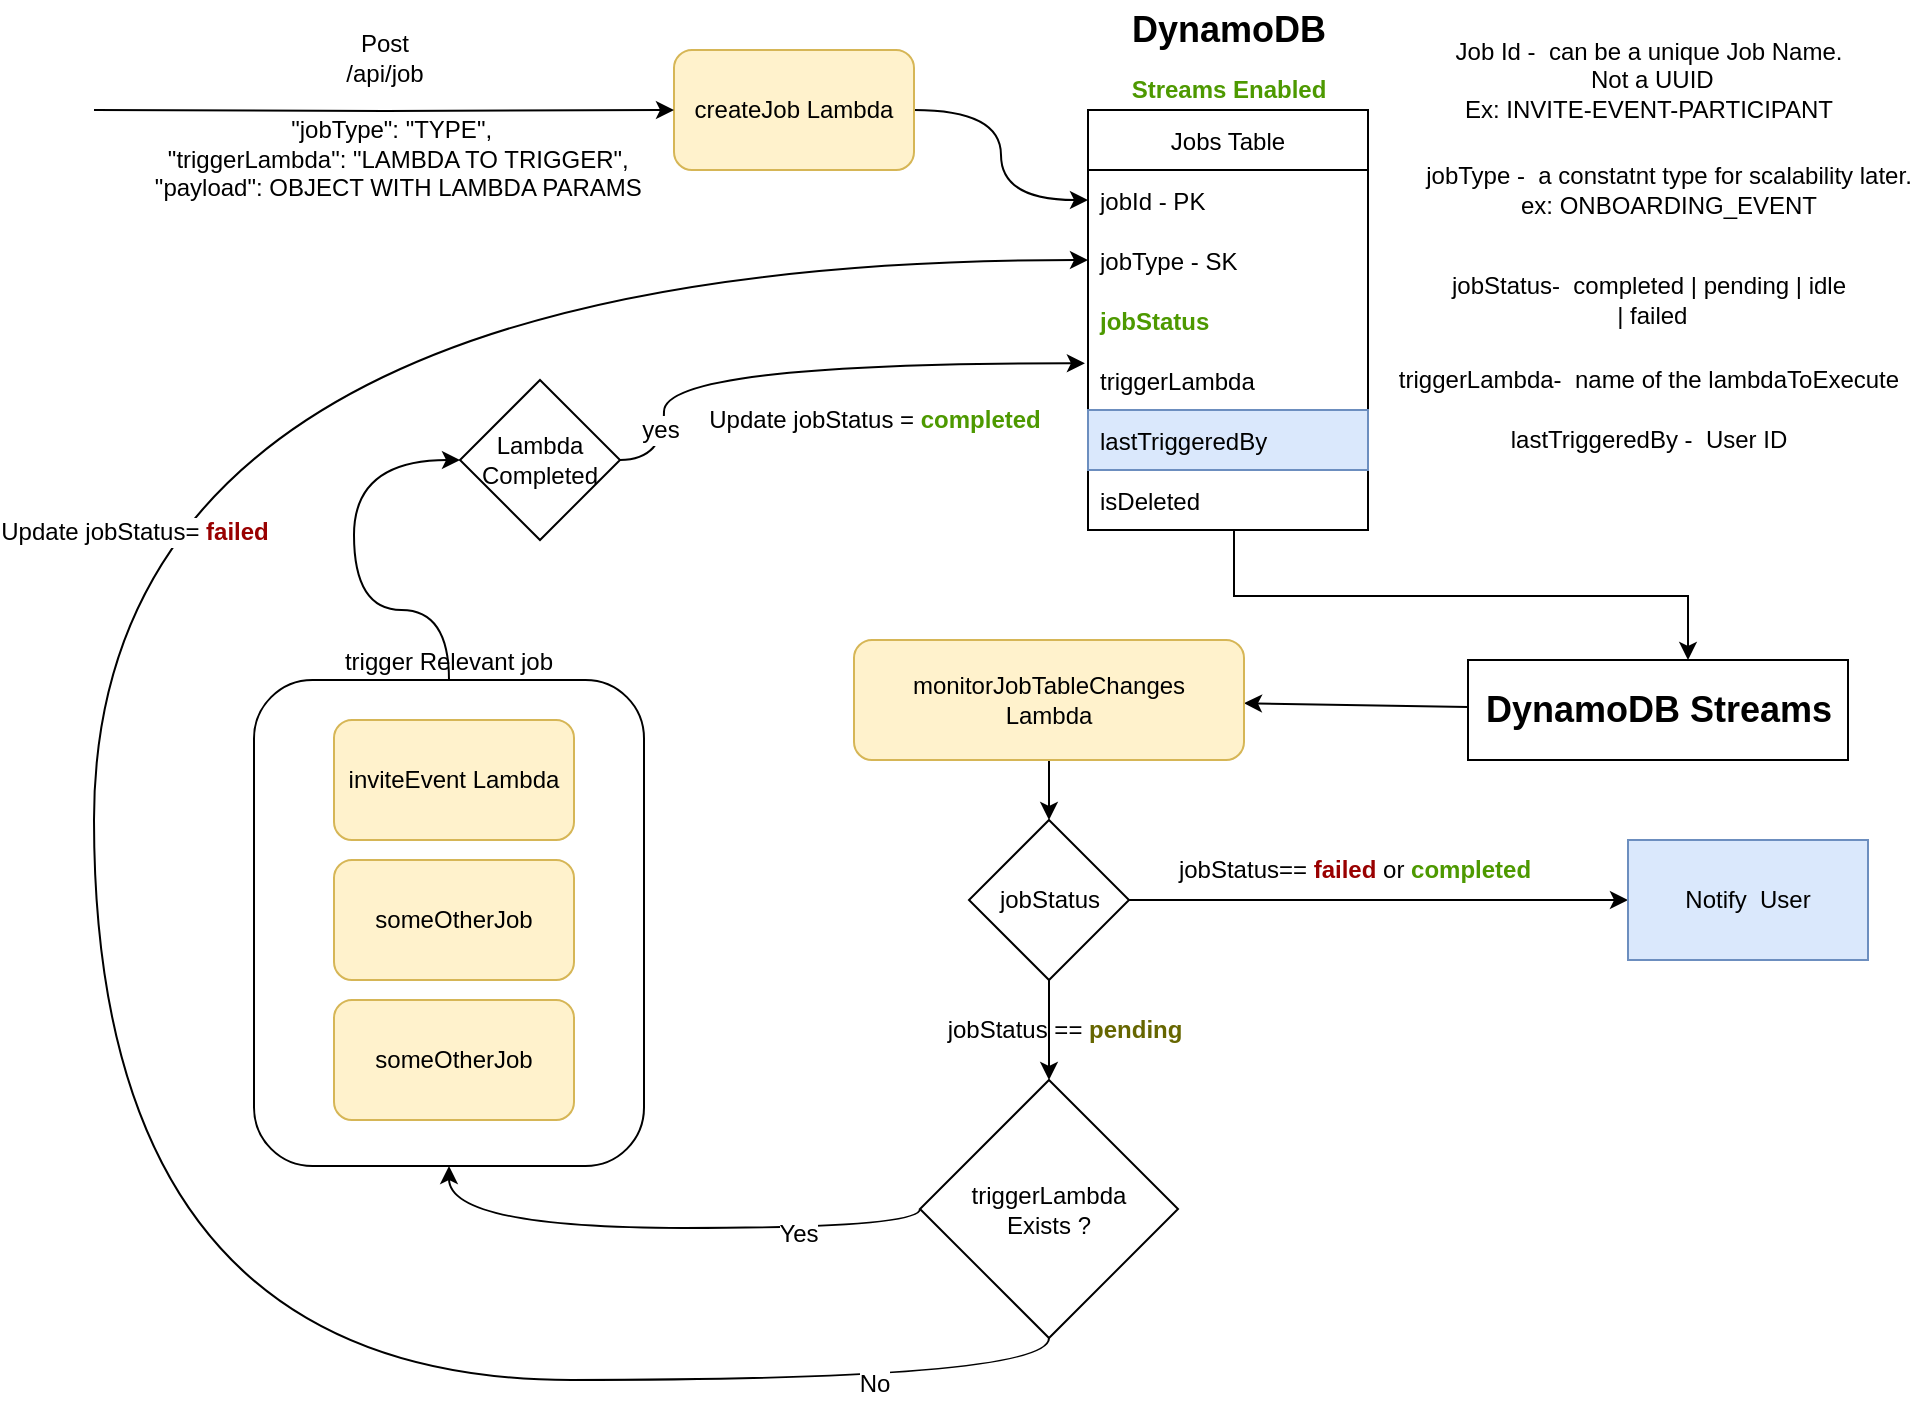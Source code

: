 <mxfile version="17.1.3" type="github">
  <diagram id="C5RBs43oDa-KdzZeNtuy" name="Page-1">
    <mxGraphModel dx="2324" dy="821" grid="1" gridSize="10" guides="1" tooltips="1" connect="1" arrows="1" fold="1" page="1" pageScale="1" pageWidth="827" pageHeight="1169" math="0" shadow="0">
      <root>
        <mxCell id="WIyWlLk6GJQsqaUBKTNV-0" />
        <mxCell id="WIyWlLk6GJQsqaUBKTNV-1" parent="WIyWlLk6GJQsqaUBKTNV-0" />
        <mxCell id="4k0nX1ey7aPG4yUnOb5Q-0" value="&lt;b&gt;&lt;font color=&quot;#4D9900&quot;&gt;Streams Enabled&lt;/font&gt;&lt;/b&gt;" style="text;html=1;align=center;verticalAlign=middle;resizable=0;points=[];autosize=1;strokeColor=none;fillColor=none;" parent="WIyWlLk6GJQsqaUBKTNV-1" vertex="1">
          <mxGeometry x="342" y="65" width="110" height="20" as="geometry" />
        </mxCell>
        <mxCell id="4k0nX1ey7aPG4yUnOb5Q-1" value="Jobs Table" style="swimlane;fontStyle=0;childLayout=stackLayout;horizontal=1;startSize=30;horizontalStack=0;resizeParent=1;resizeParentMax=0;resizeLast=0;collapsible=1;marginBottom=0;" parent="WIyWlLk6GJQsqaUBKTNV-1" vertex="1">
          <mxGeometry x="327" y="85" width="140" height="210" as="geometry" />
        </mxCell>
        <mxCell id="4k0nX1ey7aPG4yUnOb5Q-2" value="jobId - PK" style="text;strokeColor=none;fillColor=none;align=left;verticalAlign=middle;spacingLeft=4;spacingRight=4;overflow=hidden;points=[[0,0.5],[1,0.5]];portConstraint=eastwest;rotatable=0;" parent="4k0nX1ey7aPG4yUnOb5Q-1" vertex="1">
          <mxGeometry y="30" width="140" height="30" as="geometry" />
        </mxCell>
        <mxCell id="4k0nX1ey7aPG4yUnOb5Q-15" value="jobType - SK" style="text;strokeColor=none;fillColor=none;align=left;verticalAlign=middle;spacingLeft=4;spacingRight=4;overflow=hidden;points=[[0,0.5],[1,0.5]];portConstraint=eastwest;rotatable=0;" parent="4k0nX1ey7aPG4yUnOb5Q-1" vertex="1">
          <mxGeometry y="60" width="140" height="30" as="geometry" />
        </mxCell>
        <mxCell id="4k0nX1ey7aPG4yUnOb5Q-16" value="jobStatus" style="text;strokeColor=none;fillColor=none;align=left;verticalAlign=middle;spacingLeft=4;spacingRight=4;overflow=hidden;points=[[0,0.5],[1,0.5]];portConstraint=eastwest;rotatable=0;fontColor=#4D9900;fontStyle=1" parent="4k0nX1ey7aPG4yUnOb5Q-1" vertex="1">
          <mxGeometry y="90" width="140" height="30" as="geometry" />
        </mxCell>
        <mxCell id="4k0nX1ey7aPG4yUnOb5Q-31" value="triggerLambda" style="text;strokeColor=none;fillColor=none;align=left;verticalAlign=middle;spacingLeft=4;spacingRight=4;overflow=hidden;points=[[0,0.5],[1,0.5]];portConstraint=eastwest;rotatable=0;" parent="4k0nX1ey7aPG4yUnOb5Q-1" vertex="1">
          <mxGeometry y="120" width="140" height="30" as="geometry" />
        </mxCell>
        <mxCell id="4k0nX1ey7aPG4yUnOb5Q-69" value="lastTriggeredBy" style="text;strokeColor=#6c8ebf;fillColor=#dae8fc;align=left;verticalAlign=middle;spacingLeft=4;spacingRight=4;overflow=hidden;points=[[0,0.5],[1,0.5]];portConstraint=eastwest;rotatable=0;" parent="4k0nX1ey7aPG4yUnOb5Q-1" vertex="1">
          <mxGeometry y="150" width="140" height="30" as="geometry" />
        </mxCell>
        <mxCell id="4k0nX1ey7aPG4yUnOb5Q-27" value="isDeleted" style="text;strokeColor=none;fillColor=none;align=left;verticalAlign=middle;spacingLeft=4;spacingRight=4;overflow=hidden;points=[[0,0.5],[1,0.5]];portConstraint=eastwest;rotatable=0;" parent="4k0nX1ey7aPG4yUnOb5Q-1" vertex="1">
          <mxGeometry y="180" width="140" height="30" as="geometry" />
        </mxCell>
        <mxCell id="4k0nX1ey7aPG4yUnOb5Q-7" value="DynamoDB" style="text;html=1;align=center;verticalAlign=middle;resizable=0;points=[];autosize=1;strokeColor=none;fillColor=none;fontSize=18;fontStyle=1" parent="WIyWlLk6GJQsqaUBKTNV-1" vertex="1">
          <mxGeometry x="342" y="30" width="110" height="30" as="geometry" />
        </mxCell>
        <mxCell id="4k0nX1ey7aPG4yUnOb5Q-8" value="&lt;h1 class=&quot;topictitle&quot; id=&quot;Streams&quot; style=&quot;font-size: 18px;&quot;&gt;DynamoDB Streams&lt;/h1&gt;" style="text;html=1;align=center;verticalAlign=middle;resizable=0;points=[];autosize=1;strokeColor=default;fillColor=none;fontSize=18;" parent="WIyWlLk6GJQsqaUBKTNV-1" vertex="1">
          <mxGeometry x="517" y="360" width="190" height="50" as="geometry" />
        </mxCell>
        <mxCell id="4k0nX1ey7aPG4yUnOb5Q-19" value="" style="edgeStyle=orthogonalEdgeStyle;rounded=0;orthogonalLoop=1;jettySize=auto;html=1;fontSize=12;entryX=0;entryY=0.5;entryDx=0;entryDy=0;curved=1;" parent="WIyWlLk6GJQsqaUBKTNV-1" source="4k0nX1ey7aPG4yUnOb5Q-11" target="4k0nX1ey7aPG4yUnOb5Q-2" edge="1">
          <mxGeometry relative="1" as="geometry">
            <mxPoint x="320" y="125" as="targetPoint" />
          </mxGeometry>
        </mxCell>
        <mxCell id="4k0nX1ey7aPG4yUnOb5Q-11" value="createJob Lambda" style="rounded=1;whiteSpace=wrap;html=1;fontSize=12;fillColor=#fff2cc;strokeColor=#d6b656;" parent="WIyWlLk6GJQsqaUBKTNV-1" vertex="1">
          <mxGeometry x="120" y="55" width="120" height="60" as="geometry" />
        </mxCell>
        <mxCell id="4k0nX1ey7aPG4yUnOb5Q-12" value="&lt;div&gt;Job Id -&amp;nbsp; can be a unique Job Name.&lt;/div&gt;&lt;div&gt;&amp;nbsp;Not a UUID&lt;/div&gt;&lt;div&gt;Ex: INVITE-EVENT-PARTICIPANT&lt;br&gt;&lt;/div&gt;" style="text;html=1;align=center;verticalAlign=middle;resizable=0;points=[];autosize=1;strokeColor=none;fillColor=none;fontSize=12;" parent="WIyWlLk6GJQsqaUBKTNV-1" vertex="1">
          <mxGeometry x="502" y="45" width="210" height="50" as="geometry" />
        </mxCell>
        <mxCell id="4k0nX1ey7aPG4yUnOb5Q-13" value="&lt;div&gt;jobStatus-&amp;nbsp; completed | pending | idle&lt;br&gt;&lt;/div&gt;&amp;nbsp;| failed" style="text;html=1;align=center;verticalAlign=middle;resizable=0;points=[];autosize=1;strokeColor=none;fillColor=none;fontSize=12;" parent="WIyWlLk6GJQsqaUBKTNV-1" vertex="1">
          <mxGeometry x="497" y="165" width="220" height="30" as="geometry" />
        </mxCell>
        <mxCell id="4k0nX1ey7aPG4yUnOb5Q-17" value="&lt;div&gt;jobType -&amp;nbsp; a constatnt type for scalability later.&lt;/div&gt;&lt;div&gt;ex: ONBOARDING_EVENT &lt;br&gt;&lt;/div&gt;" style="text;html=1;align=center;verticalAlign=middle;resizable=0;points=[];autosize=1;strokeColor=none;fillColor=none;fontSize=12;" parent="WIyWlLk6GJQsqaUBKTNV-1" vertex="1">
          <mxGeometry x="487" y="110" width="260" height="30" as="geometry" />
        </mxCell>
        <mxCell id="4k0nX1ey7aPG4yUnOb5Q-26" value="" style="endArrow=classic;html=1;rounded=0;fontSize=12;exitX=0.25;exitY=1;exitDx=0;exitDy=0;entryX=0.579;entryY=0;entryDx=0;entryDy=0;entryPerimeter=0;edgeStyle=orthogonalEdgeStyle;" parent="WIyWlLk6GJQsqaUBKTNV-1" source="4k0nX1ey7aPG4yUnOb5Q-1" target="4k0nX1ey7aPG4yUnOb5Q-8" edge="1">
          <mxGeometry width="50" height="50" relative="1" as="geometry">
            <mxPoint x="397" y="340" as="sourcePoint" />
            <mxPoint x="447" y="290" as="targetPoint" />
            <Array as="points">
              <mxPoint x="400" y="295" />
              <mxPoint x="400" y="328" />
              <mxPoint x="627" y="328" />
            </Array>
          </mxGeometry>
        </mxCell>
        <mxCell id="4k0nX1ey7aPG4yUnOb5Q-30" value="" style="endArrow=classic;html=1;rounded=0;fontSize=12;" parent="WIyWlLk6GJQsqaUBKTNV-1" source="4k0nX1ey7aPG4yUnOb5Q-8" target="mxMdfdnsyDccVtuDXAn--1" edge="1">
          <mxGeometry width="50" height="50" relative="1" as="geometry">
            <mxPoint x="327" y="525" as="sourcePoint" />
            <mxPoint x="377" y="475" as="targetPoint" />
          </mxGeometry>
        </mxCell>
        <mxCell id="4k0nX1ey7aPG4yUnOb5Q-32" value="&lt;div&gt;triggerLambda-&amp;nbsp; name of the lambdaToExecute&lt;br&gt;&lt;/div&gt;" style="text;html=1;align=center;verticalAlign=middle;resizable=0;points=[];autosize=1;strokeColor=none;fillColor=none;fontSize=12;" parent="WIyWlLk6GJQsqaUBKTNV-1" vertex="1">
          <mxGeometry x="472" y="210" width="270" height="20" as="geometry" />
        </mxCell>
        <mxCell id="mxMdfdnsyDccVtuDXAn--18" style="edgeStyle=orthogonalEdgeStyle;curved=1;rounded=0;orthogonalLoop=1;jettySize=auto;html=1;exitX=1;exitY=0.5;exitDx=0;exitDy=0;entryX=-0.011;entryY=0.221;entryDx=0;entryDy=0;entryPerimeter=0;fontSize=12;" edge="1" parent="WIyWlLk6GJQsqaUBKTNV-1" source="4k0nX1ey7aPG4yUnOb5Q-42" target="4k0nX1ey7aPG4yUnOb5Q-31">
          <mxGeometry relative="1" as="geometry">
            <Array as="points">
              <mxPoint x="115" y="212" />
            </Array>
          </mxGeometry>
        </mxCell>
        <mxCell id="mxMdfdnsyDccVtuDXAn--20" value="yes" style="edgeLabel;html=1;align=center;verticalAlign=middle;resizable=0;points=[];fontSize=12;" vertex="1" connectable="0" parent="mxMdfdnsyDccVtuDXAn--18">
          <mxGeometry x="-0.737" y="2" relative="1" as="geometry">
            <mxPoint as="offset" />
          </mxGeometry>
        </mxCell>
        <mxCell id="4k0nX1ey7aPG4yUnOb5Q-42" value="&lt;div&gt;Lambda&lt;/div&gt;&lt;div&gt;Completed&lt;br&gt;&lt;/div&gt;" style="rhombus;whiteSpace=wrap;html=1;fontSize=12;" parent="WIyWlLk6GJQsqaUBKTNV-1" vertex="1">
          <mxGeometry x="13" y="220" width="80" height="80" as="geometry" />
        </mxCell>
        <mxCell id="4k0nX1ey7aPG4yUnOb5Q-51" value="" style="edgeStyle=orthogonalEdgeStyle;curved=1;rounded=0;orthogonalLoop=1;jettySize=auto;html=1;fontSize=12;exitX=0.5;exitY=1;exitDx=0;exitDy=0;entryX=0;entryY=0.5;entryDx=0;entryDy=0;" parent="WIyWlLk6GJQsqaUBKTNV-1" source="4k0nX1ey7aPG4yUnOb5Q-46" target="4k0nX1ey7aPG4yUnOb5Q-15" edge="1">
          <mxGeometry relative="1" as="geometry">
            <mxPoint x="330" y="170" as="targetPoint" />
            <Array as="points">
              <mxPoint x="307" y="720" />
              <mxPoint x="-170" y="720" />
              <mxPoint x="-170" y="160" />
            </Array>
          </mxGeometry>
        </mxCell>
        <mxCell id="4k0nX1ey7aPG4yUnOb5Q-52" value="No" style="edgeLabel;html=1;align=center;verticalAlign=middle;resizable=0;points=[];fontSize=12;" parent="4k0nX1ey7aPG4yUnOb5Q-51" vertex="1" connectable="0">
          <mxGeometry x="-0.917" y="2" relative="1" as="geometry">
            <mxPoint x="-44" as="offset" />
          </mxGeometry>
        </mxCell>
        <mxCell id="4k0nX1ey7aPG4yUnOb5Q-57" value="Update jobStatus= &lt;b&gt;&lt;font color=&quot;#990000&quot;&gt;failed&lt;/font&gt;&lt;/b&gt;" style="edgeLabel;html=1;align=center;verticalAlign=middle;resizable=0;points=[];fontSize=12;" parent="4k0nX1ey7aPG4yUnOb5Q-51" vertex="1" connectable="0">
          <mxGeometry x="-0.024" y="-1" relative="1" as="geometry">
            <mxPoint x="19" y="-164" as="offset" />
          </mxGeometry>
        </mxCell>
        <mxCell id="mxMdfdnsyDccVtuDXAn--16" style="edgeStyle=orthogonalEdgeStyle;rounded=0;orthogonalLoop=1;jettySize=auto;html=1;exitX=0;exitY=0.5;exitDx=0;exitDy=0;entryX=0.5;entryY=1;entryDx=0;entryDy=0;fontSize=12;curved=1;" edge="1" parent="WIyWlLk6GJQsqaUBKTNV-1" source="4k0nX1ey7aPG4yUnOb5Q-46" target="mxMdfdnsyDccVtuDXAn--4">
          <mxGeometry relative="1" as="geometry">
            <Array as="points">
              <mxPoint x="7" y="644" />
            </Array>
          </mxGeometry>
        </mxCell>
        <mxCell id="mxMdfdnsyDccVtuDXAn--17" value="Yes" style="edgeLabel;html=1;align=center;verticalAlign=middle;resizable=0;points=[];fontSize=12;" vertex="1" connectable="0" parent="mxMdfdnsyDccVtuDXAn--16">
          <mxGeometry x="-0.488" y="3" relative="1" as="geometry">
            <mxPoint as="offset" />
          </mxGeometry>
        </mxCell>
        <mxCell id="4k0nX1ey7aPG4yUnOb5Q-46" value="&lt;div&gt;triggerLambda&lt;/div&gt;&lt;div&gt;Exists ?&lt;br&gt;&lt;/div&gt;" style="rhombus;whiteSpace=wrap;html=1;fontSize=12;" parent="WIyWlLk6GJQsqaUBKTNV-1" vertex="1">
          <mxGeometry x="243" y="570" width="129" height="129" as="geometry" />
        </mxCell>
        <mxCell id="4k0nX1ey7aPG4yUnOb5Q-59" value="" style="edgeStyle=orthogonalEdgeStyle;curved=1;rounded=0;orthogonalLoop=1;jettySize=auto;html=1;fontSize=12;entryX=0.5;entryY=0;entryDx=0;entryDy=0;" parent="WIyWlLk6GJQsqaUBKTNV-1" source="4k0nX1ey7aPG4yUnOb5Q-58" target="4k0nX1ey7aPG4yUnOb5Q-46" edge="1">
          <mxGeometry relative="1" as="geometry">
            <Array as="points" />
            <mxPoint x="307.5" y="610.0" as="targetPoint" />
          </mxGeometry>
        </mxCell>
        <mxCell id="4k0nX1ey7aPG4yUnOb5Q-66" value="" style="edgeStyle=orthogonalEdgeStyle;curved=1;rounded=0;orthogonalLoop=1;jettySize=auto;html=1;fontSize=12;entryX=0;entryY=0.5;entryDx=0;entryDy=0;" parent="WIyWlLk6GJQsqaUBKTNV-1" source="4k0nX1ey7aPG4yUnOb5Q-58" target="4k0nX1ey7aPG4yUnOb5Q-64" edge="1">
          <mxGeometry relative="1" as="geometry">
            <mxPoint x="421.5" y="485" as="targetPoint" />
          </mxGeometry>
        </mxCell>
        <mxCell id="4k0nX1ey7aPG4yUnOb5Q-67" value="jobStatus== &lt;b&gt;&lt;font color=&quot;#990000&quot;&gt;failed &lt;/font&gt;&lt;/b&gt;or &lt;b&gt;&lt;font color=&quot;#4D9900&quot;&gt;completed&lt;/font&gt;&lt;/b&gt;" style="edgeLabel;html=1;align=center;verticalAlign=middle;resizable=0;points=[];fontSize=12;" parent="4k0nX1ey7aPG4yUnOb5Q-66" vertex="1" connectable="0">
          <mxGeometry x="-0.636" y="4" relative="1" as="geometry">
            <mxPoint x="67" y="-11" as="offset" />
          </mxGeometry>
        </mxCell>
        <mxCell id="4k0nX1ey7aPG4yUnOb5Q-58" value="jobStatus" style="rhombus;whiteSpace=wrap;html=1;fontSize=12;" parent="WIyWlLk6GJQsqaUBKTNV-1" vertex="1">
          <mxGeometry x="267.5" y="440" width="80" height="80" as="geometry" />
        </mxCell>
        <mxCell id="4k0nX1ey7aPG4yUnOb5Q-63" value="jobStatus == &lt;b&gt;&lt;font color=&quot;#666600&quot;&gt;pending&lt;/font&gt;&lt;/b&gt;" style="text;html=1;align=center;verticalAlign=middle;resizable=0;points=[];autosize=1;strokeColor=none;fillColor=none;fontSize=12;" parent="WIyWlLk6GJQsqaUBKTNV-1" vertex="1">
          <mxGeometry x="250" y="535" width="130" height="20" as="geometry" />
        </mxCell>
        <mxCell id="4k0nX1ey7aPG4yUnOb5Q-64" value="Notify&amp;nbsp; User" style="rounded=0;whiteSpace=wrap;html=1;fontSize=12;fillColor=#dae8fc;strokeColor=#6c8ebf;" parent="WIyWlLk6GJQsqaUBKTNV-1" vertex="1">
          <mxGeometry x="597" y="450" width="120" height="60" as="geometry" />
        </mxCell>
        <mxCell id="4k0nX1ey7aPG4yUnOb5Q-70" value="lastTriggeredBy -&amp;nbsp; User ID" style="text;html=1;align=center;verticalAlign=middle;resizable=0;points=[];autosize=1;strokeColor=none;fillColor=none;fontSize=12;" parent="WIyWlLk6GJQsqaUBKTNV-1" vertex="1">
          <mxGeometry x="527" y="240" width="160" height="20" as="geometry" />
        </mxCell>
        <mxCell id="ukAZvJLkasrauwQrZJjI-3" value="" style="edgeStyle=orthogonalEdgeStyle;rounded=0;orthogonalLoop=1;jettySize=auto;html=1;" parent="WIyWlLk6GJQsqaUBKTNV-1" target="4k0nX1ey7aPG4yUnOb5Q-11" edge="1">
          <mxGeometry relative="1" as="geometry">
            <mxPoint x="40" y="75" as="targetPoint" />
            <mxPoint x="-170" y="85" as="sourcePoint" />
          </mxGeometry>
        </mxCell>
        <mxCell id="ukAZvJLkasrauwQrZJjI-5" value="&lt;div&gt;&lt;br&gt;&lt;/div&gt;&lt;div&gt;&lt;div&gt;Post&lt;/div&gt;&lt;div&gt;/api/job&lt;/div&gt;&lt;div&gt;&amp;nbsp; &lt;br&gt;&lt;/div&gt;&lt;/div&gt;&lt;div&gt;&amp;nbsp; &quot;jobType&quot;: &quot;TYPE&quot;,&lt;/div&gt;&amp;nbsp;&amp;nbsp;&amp;nbsp; &quot;triggerLambda&quot;: &quot;LAMBDA TO TRIGGER&quot;,&lt;br&gt;&amp;nbsp;&amp;nbsp;&amp;nbsp; &quot;payload&quot;: OBJECT WITH LAMBDA PARAMS&lt;br&gt;&lt;div&gt;&lt;br&gt;&lt;br&gt;&lt;/div&gt;" style="text;html=1;align=center;verticalAlign=middle;resizable=0;points=[];autosize=1;strokeColor=none;fillColor=none;fontSize=12;" parent="WIyWlLk6GJQsqaUBKTNV-1" vertex="1">
          <mxGeometry x="-155" y="30" width="260" height="130" as="geometry" />
        </mxCell>
        <mxCell id="mxMdfdnsyDccVtuDXAn--2" value="" style="edgeStyle=orthogonalEdgeStyle;rounded=0;orthogonalLoop=1;jettySize=auto;html=1;entryX=0.5;entryY=0;entryDx=0;entryDy=0;exitX=0.5;exitY=1;exitDx=0;exitDy=0;" edge="1" parent="WIyWlLk6GJQsqaUBKTNV-1" source="mxMdfdnsyDccVtuDXAn--1" target="4k0nX1ey7aPG4yUnOb5Q-58">
          <mxGeometry relative="1" as="geometry">
            <mxPoint x="353" y="544" as="sourcePoint" />
          </mxGeometry>
        </mxCell>
        <mxCell id="mxMdfdnsyDccVtuDXAn--1" value="&lt;div&gt;monitorJobTableChanges&lt;/div&gt;&lt;div&gt;Lambda&lt;/div&gt;" style="rounded=1;whiteSpace=wrap;html=1;fontSize=12;fillColor=#fff2cc;strokeColor=#d6b656;" vertex="1" parent="WIyWlLk6GJQsqaUBKTNV-1">
          <mxGeometry x="210" y="350" width="195" height="60" as="geometry" />
        </mxCell>
        <mxCell id="mxMdfdnsyDccVtuDXAn--8" value="" style="group" vertex="1" connectable="0" parent="WIyWlLk6GJQsqaUBKTNV-1">
          <mxGeometry x="-90" y="370" width="195" height="243" as="geometry" />
        </mxCell>
        <mxCell id="mxMdfdnsyDccVtuDXAn--4" value="trigger Relevant job" style="rounded=1;whiteSpace=wrap;html=1;fontSize=12;labelPosition=center;verticalLabelPosition=top;align=center;verticalAlign=bottom;" vertex="1" parent="mxMdfdnsyDccVtuDXAn--8">
          <mxGeometry width="195" height="243" as="geometry" />
        </mxCell>
        <mxCell id="mxMdfdnsyDccVtuDXAn--5" value="inviteEvent Lambda" style="rounded=1;whiteSpace=wrap;html=1;fontSize=12;fillColor=#fff2cc;strokeColor=#d6b656;" vertex="1" parent="mxMdfdnsyDccVtuDXAn--8">
          <mxGeometry x="40" y="20" width="120" height="60" as="geometry" />
        </mxCell>
        <mxCell id="mxMdfdnsyDccVtuDXAn--6" value="someOtherJob" style="rounded=1;whiteSpace=wrap;html=1;fontSize=12;fillColor=#fff2cc;strokeColor=#d6b656;" vertex="1" parent="mxMdfdnsyDccVtuDXAn--8">
          <mxGeometry x="40" y="90" width="120" height="60" as="geometry" />
        </mxCell>
        <mxCell id="mxMdfdnsyDccVtuDXAn--7" value="someOtherJob" style="rounded=1;whiteSpace=wrap;html=1;fontSize=12;fillColor=#fff2cc;strokeColor=#d6b656;" vertex="1" parent="mxMdfdnsyDccVtuDXAn--8">
          <mxGeometry x="40" y="160" width="120" height="60" as="geometry" />
        </mxCell>
        <mxCell id="mxMdfdnsyDccVtuDXAn--12" style="edgeStyle=orthogonalEdgeStyle;curved=1;rounded=0;orthogonalLoop=1;jettySize=auto;html=1;entryX=0;entryY=0.5;entryDx=0;entryDy=0;" edge="1" parent="WIyWlLk6GJQsqaUBKTNV-1" source="mxMdfdnsyDccVtuDXAn--4" target="4k0nX1ey7aPG4yUnOb5Q-42">
          <mxGeometry relative="1" as="geometry">
            <mxPoint x="-12" y="410" as="sourcePoint" />
            <Array as="points">
              <mxPoint x="7" y="335" />
              <mxPoint x="-40" y="335" />
              <mxPoint x="-40" y="260" />
            </Array>
          </mxGeometry>
        </mxCell>
        <mxCell id="mxMdfdnsyDccVtuDXAn--15" value="Update jobStatus = &lt;font style=&quot;font-size: 12px&quot; color=&quot;#4D9900&quot;&gt;&lt;b style=&quot;font-size: 12px&quot;&gt;completed&lt;/b&gt;&lt;/font&gt;" style="text;html=1;align=center;verticalAlign=middle;resizable=0;points=[];autosize=1;strokeColor=none;fillColor=none;fontSize=12;" vertex="1" parent="WIyWlLk6GJQsqaUBKTNV-1">
          <mxGeometry x="130" y="230" width="180" height="20" as="geometry" />
        </mxCell>
      </root>
    </mxGraphModel>
  </diagram>
</mxfile>
